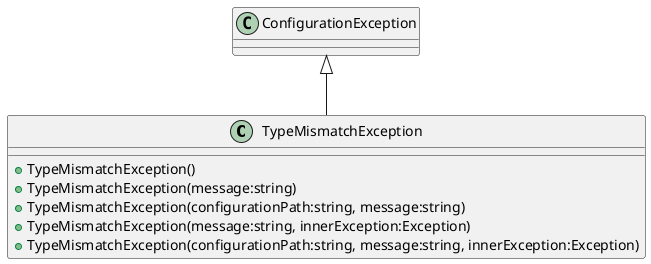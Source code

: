 @startuml
class TypeMismatchException {
    + TypeMismatchException()
    + TypeMismatchException(message:string)
    + TypeMismatchException(configurationPath:string, message:string)
    + TypeMismatchException(message:string, innerException:Exception)
    + TypeMismatchException(configurationPath:string, message:string, innerException:Exception)
}
ConfigurationException <|-- TypeMismatchException
@enduml

